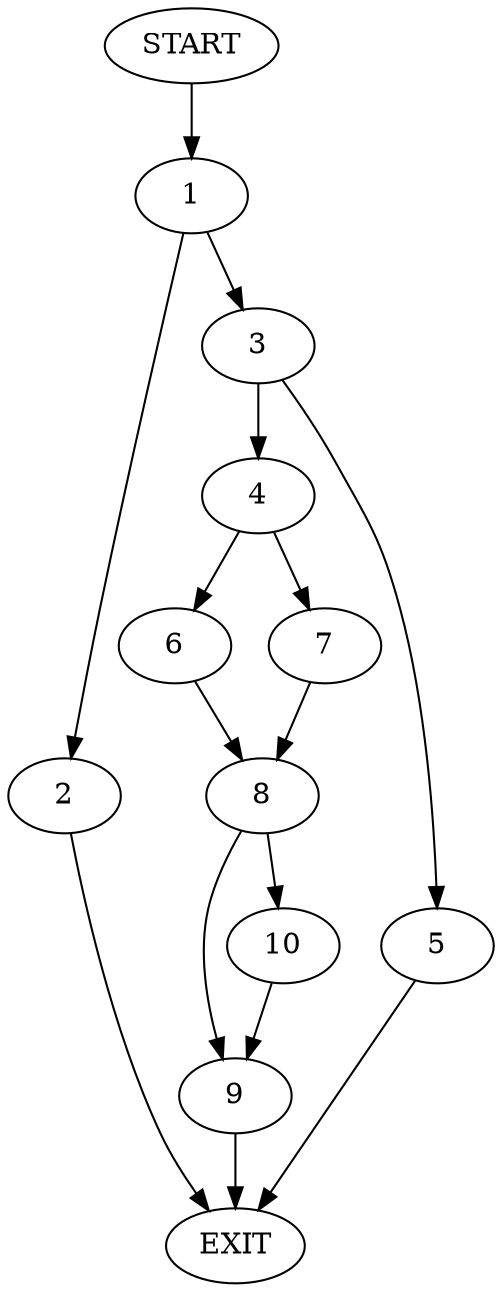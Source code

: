 digraph {
0 [label="START"]
11 [label="EXIT"]
0 -> 1
1 -> 2
1 -> 3
2 -> 11
3 -> 4
3 -> 5
5 -> 11
4 -> 6
4 -> 7
7 -> 8
6 -> 8
8 -> 9
8 -> 10
10 -> 9
9 -> 11
}
